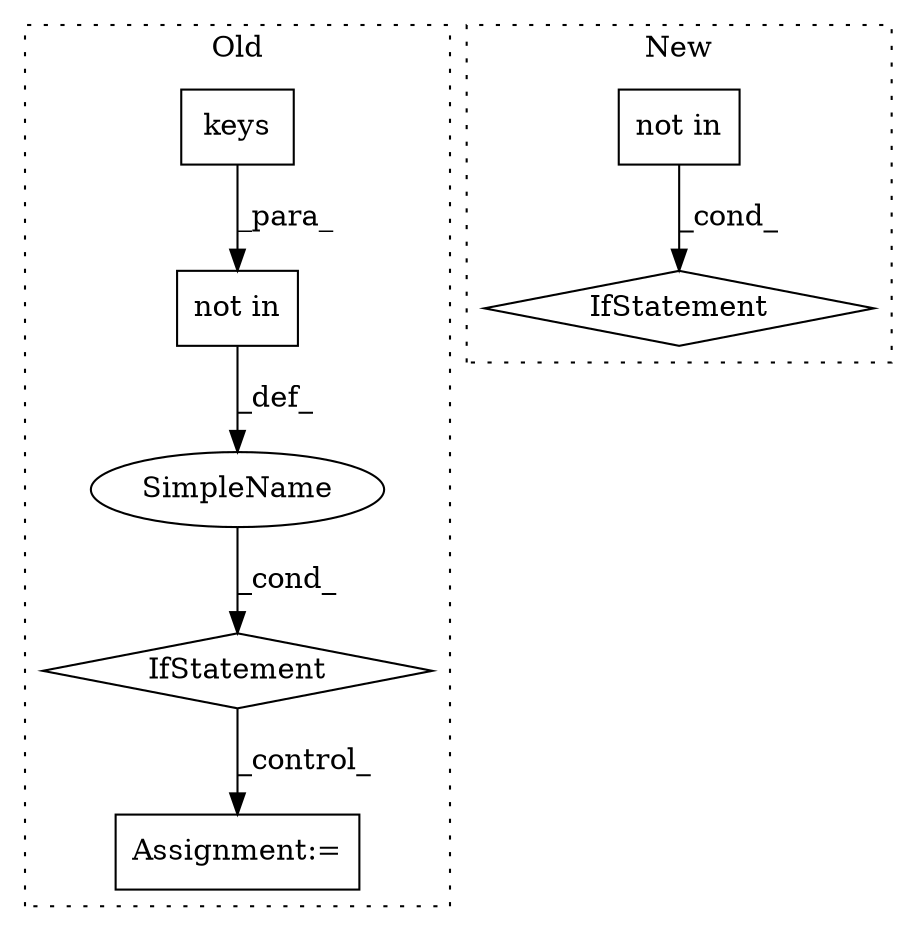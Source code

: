 digraph G {
subgraph cluster0 {
1 [label="keys" a="32" s="4618" l="6" shape="box"];
4 [label="IfStatement" a="25" s="4580,4624" l="12,2" shape="diamond"];
5 [label="Assignment:=" a="7" s="4654" l="1" shape="box"];
6 [label="SimpleName" a="42" s="" l="" shape="ellipse"];
7 [label="not in" a="108" s="4592" l="32" shape="box"];
label = "Old";
style="dotted";
}
subgraph cluster1 {
2 [label="not in" a="108" s="5626" l="28" shape="box"];
3 [label="IfStatement" a="25" s="5614,5654" l="12,2" shape="diamond"];
label = "New";
style="dotted";
}
1 -> 7 [label="_para_"];
2 -> 3 [label="_cond_"];
4 -> 5 [label="_control_"];
6 -> 4 [label="_cond_"];
7 -> 6 [label="_def_"];
}